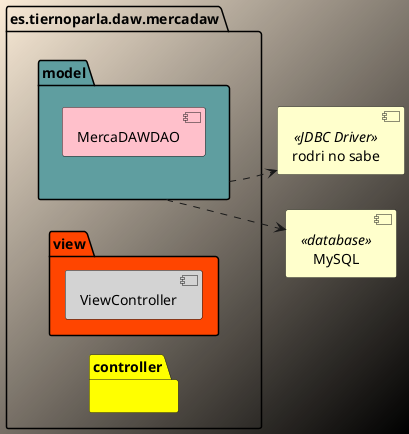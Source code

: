 @startuml Diagrama de Clases
skinparam BackgroundColor antiquewhite/black
allow_mixing
set namespaceSeparator none
left to right direction

package es.tiernoparla.daw.mercadaw{

  
   

    package model #CadetBlue{

       component MercaDAWDAO as md #Pink{

       }

    }

    package view #OrangeRed{
        
        component ViewController #LightGray
       
    }

    package controller #Yellow{
        
       
    }


}


component "rodri no sabe" <<JDBC Driver>> as rns #BUSINESS{
    
    }

component "MySQL" <<database>> #BUSINESS{
    
    }

model ..> MySQL

model ..> rns


@enduml